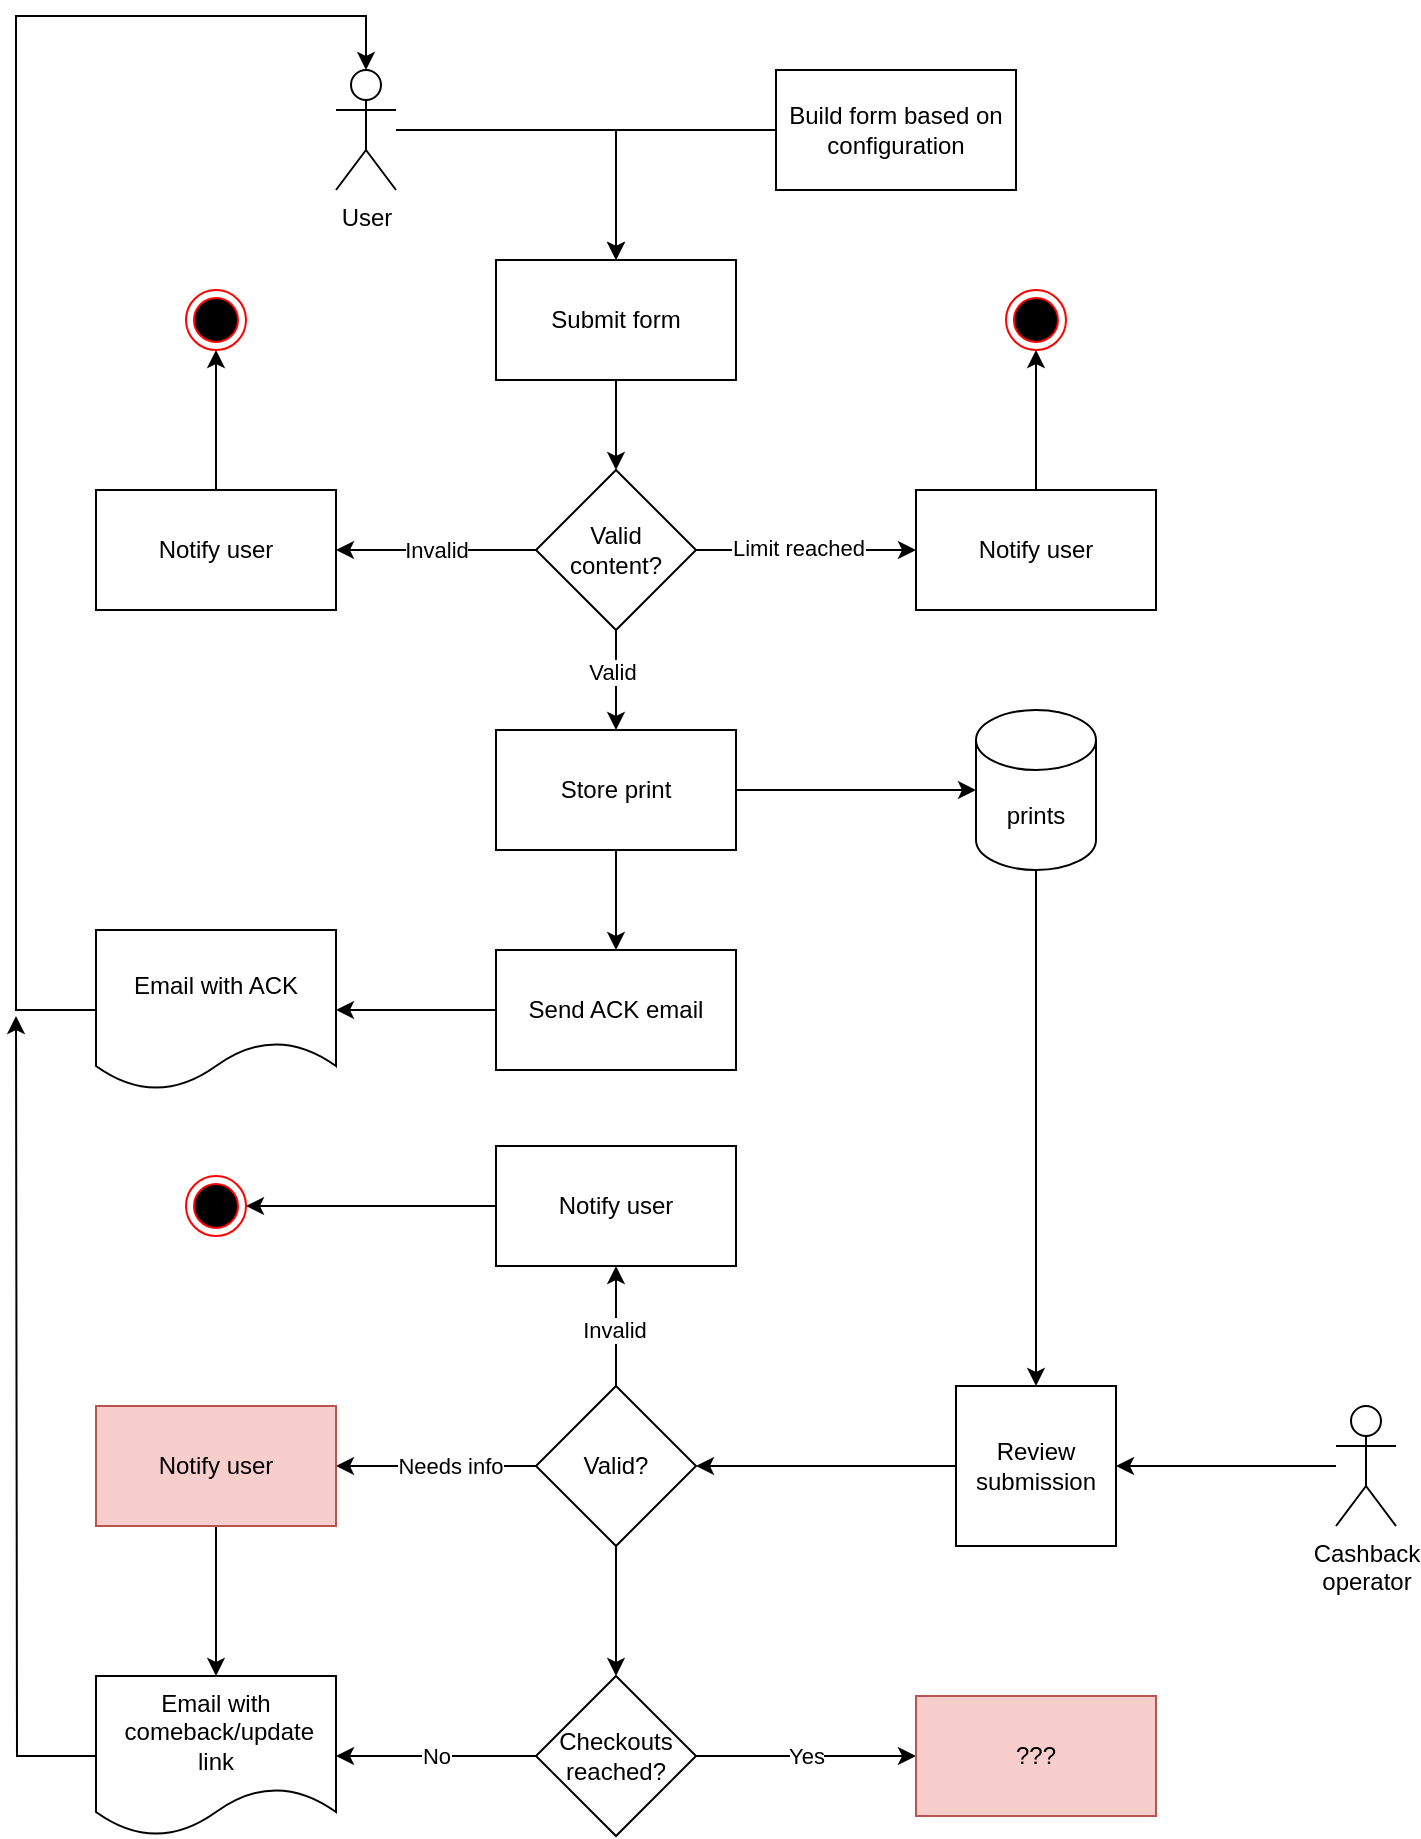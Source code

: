 <mxfile version="20.3.0" type="github" pages="5">
  <diagram id="WDtbSaIOtYO46Cujb4ph" name="User flow">
    <mxGraphModel dx="1179" dy="1129" grid="1" gridSize="10" guides="1" tooltips="1" connect="1" arrows="1" fold="1" page="1" pageScale="1" pageWidth="827" pageHeight="1169" math="0" shadow="0">
      <root>
        <mxCell id="0" />
        <mxCell id="1" parent="0" />
        <mxCell id="wNC7VcY_pXNUr3YiCl-7-4" style="edgeStyle=orthogonalEdgeStyle;rounded=0;orthogonalLoop=1;jettySize=auto;html=1;entryX=0.5;entryY=0;entryDx=0;entryDy=0;" parent="1" source="wNC7VcY_pXNUr3YiCl-7-1" target="wNC7VcY_pXNUr3YiCl-7-3" edge="1">
          <mxGeometry relative="1" as="geometry" />
        </mxCell>
        <mxCell id="wNC7VcY_pXNUr3YiCl-7-1" value="Submit form" style="rounded=0;whiteSpace=wrap;html=1;" parent="1" vertex="1">
          <mxGeometry x="300" y="142" width="120" height="60" as="geometry" />
        </mxCell>
        <mxCell id="wNC7VcY_pXNUr3YiCl-7-6" style="edgeStyle=orthogonalEdgeStyle;rounded=0;orthogonalLoop=1;jettySize=auto;html=1;exitX=0;exitY=0.5;exitDx=0;exitDy=0;entryX=1;entryY=0.5;entryDx=0;entryDy=0;" parent="1" source="wNC7VcY_pXNUr3YiCl-7-3" target="wNC7VcY_pXNUr3YiCl-7-8" edge="1">
          <mxGeometry relative="1" as="geometry">
            <mxPoint x="220" y="287" as="targetPoint" />
          </mxGeometry>
        </mxCell>
        <mxCell id="wNC7VcY_pXNUr3YiCl-7-7" value="Invalid" style="edgeLabel;html=1;align=center;verticalAlign=middle;resizable=0;points=[];" parent="wNC7VcY_pXNUr3YiCl-7-6" vertex="1" connectable="0">
          <mxGeometry y="2" relative="1" as="geometry">
            <mxPoint y="-2" as="offset" />
          </mxGeometry>
        </mxCell>
        <mxCell id="wNC7VcY_pXNUr3YiCl-7-15" style="edgeStyle=orthogonalEdgeStyle;rounded=0;orthogonalLoop=1;jettySize=auto;html=1;entryX=0;entryY=0.5;entryDx=0;entryDy=0;" parent="1" source="wNC7VcY_pXNUr3YiCl-7-3" target="wNC7VcY_pXNUr3YiCl-7-14" edge="1">
          <mxGeometry relative="1" as="geometry" />
        </mxCell>
        <mxCell id="wNC7VcY_pXNUr3YiCl-7-16" value="Limit reached" style="edgeLabel;html=1;align=center;verticalAlign=middle;resizable=0;points=[];" parent="wNC7VcY_pXNUr3YiCl-7-15" vertex="1" connectable="0">
          <mxGeometry x="-0.073" y="1" relative="1" as="geometry">
            <mxPoint as="offset" />
          </mxGeometry>
        </mxCell>
        <mxCell id="wNC7VcY_pXNUr3YiCl-7-20" style="edgeStyle=orthogonalEdgeStyle;rounded=0;orthogonalLoop=1;jettySize=auto;html=1;entryX=0.5;entryY=0;entryDx=0;entryDy=0;" parent="1" source="wNC7VcY_pXNUr3YiCl-7-3" target="wNC7VcY_pXNUr3YiCl-7-19" edge="1">
          <mxGeometry relative="1" as="geometry" />
        </mxCell>
        <mxCell id="wNC7VcY_pXNUr3YiCl-7-21" value="Valid" style="edgeLabel;html=1;align=center;verticalAlign=middle;resizable=0;points=[];" parent="wNC7VcY_pXNUr3YiCl-7-20" vertex="1" connectable="0">
          <mxGeometry x="-0.167" y="-2" relative="1" as="geometry">
            <mxPoint as="offset" />
          </mxGeometry>
        </mxCell>
        <mxCell id="wNC7VcY_pXNUr3YiCl-7-3" value="Valid&lt;br&gt;content?" style="rhombus;whiteSpace=wrap;html=1;" parent="1" vertex="1">
          <mxGeometry x="320" y="247" width="80" height="80" as="geometry" />
        </mxCell>
        <mxCell id="wNC7VcY_pXNUr3YiCl-7-30" value="" style="edgeStyle=orthogonalEdgeStyle;rounded=0;orthogonalLoop=1;jettySize=auto;html=1;" parent="1" source="wNC7VcY_pXNUr3YiCl-7-8" target="wNC7VcY_pXNUr3YiCl-7-10" edge="1">
          <mxGeometry relative="1" as="geometry" />
        </mxCell>
        <mxCell id="wNC7VcY_pXNUr3YiCl-7-8" value="Notify user" style="rounded=0;whiteSpace=wrap;html=1;" parent="1" vertex="1">
          <mxGeometry x="100" y="257" width="120" height="60" as="geometry" />
        </mxCell>
        <mxCell id="wNC7VcY_pXNUr3YiCl-7-10" value="" style="ellipse;html=1;shape=endState;fillColor=#000000;strokeColor=#ff0000;" parent="1" vertex="1">
          <mxGeometry x="145" y="157" width="30" height="30" as="geometry" />
        </mxCell>
        <mxCell id="wNC7VcY_pXNUr3YiCl-7-18" style="edgeStyle=orthogonalEdgeStyle;rounded=0;orthogonalLoop=1;jettySize=auto;html=1;entryX=0.5;entryY=1;entryDx=0;entryDy=0;" parent="1" source="wNC7VcY_pXNUr3YiCl-7-14" target="wNC7VcY_pXNUr3YiCl-7-17" edge="1">
          <mxGeometry relative="1" as="geometry" />
        </mxCell>
        <mxCell id="wNC7VcY_pXNUr3YiCl-7-14" value="Notify user" style="rounded=0;whiteSpace=wrap;html=1;" parent="1" vertex="1">
          <mxGeometry x="510" y="257" width="120" height="60" as="geometry" />
        </mxCell>
        <mxCell id="wNC7VcY_pXNUr3YiCl-7-17" value="" style="ellipse;html=1;shape=endState;fillColor=#000000;strokeColor=#ff0000;" parent="1" vertex="1">
          <mxGeometry x="555" y="157" width="30" height="30" as="geometry" />
        </mxCell>
        <mxCell id="wNC7VcY_pXNUr3YiCl-7-23" style="edgeStyle=orthogonalEdgeStyle;rounded=0;orthogonalLoop=1;jettySize=auto;html=1;exitX=1;exitY=0.5;exitDx=0;exitDy=0;entryX=0;entryY=0.5;entryDx=0;entryDy=0;entryPerimeter=0;" parent="1" source="wNC7VcY_pXNUr3YiCl-7-19" target="wNC7VcY_pXNUr3YiCl-7-22" edge="1">
          <mxGeometry relative="1" as="geometry" />
        </mxCell>
        <mxCell id="wNC7VcY_pXNUr3YiCl-7-32" style="edgeStyle=orthogonalEdgeStyle;rounded=0;orthogonalLoop=1;jettySize=auto;html=1;exitX=0.5;exitY=1;exitDx=0;exitDy=0;entryX=0.5;entryY=0;entryDx=0;entryDy=0;" parent="1" source="wNC7VcY_pXNUr3YiCl-7-19" target="wNC7VcY_pXNUr3YiCl-7-31" edge="1">
          <mxGeometry relative="1" as="geometry" />
        </mxCell>
        <mxCell id="wNC7VcY_pXNUr3YiCl-7-19" value="Store print" style="rounded=0;whiteSpace=wrap;html=1;" parent="1" vertex="1">
          <mxGeometry x="300" y="377" width="120" height="60" as="geometry" />
        </mxCell>
        <mxCell id="8PWlN0h1wm2l-ciwrIyN-3" style="edgeStyle=orthogonalEdgeStyle;rounded=0;orthogonalLoop=1;jettySize=auto;html=1;entryX=0.5;entryY=0;entryDx=0;entryDy=0;" parent="1" source="wNC7VcY_pXNUr3YiCl-7-22" target="8PWlN0h1wm2l-ciwrIyN-2" edge="1">
          <mxGeometry relative="1" as="geometry" />
        </mxCell>
        <mxCell id="wNC7VcY_pXNUr3YiCl-7-22" value="prints" style="shape=cylinder3;whiteSpace=wrap;html=1;boundedLbl=1;backgroundOutline=1;size=15;" parent="1" vertex="1">
          <mxGeometry x="540" y="367" width="60" height="80" as="geometry" />
        </mxCell>
        <mxCell id="wNC7VcY_pXNUr3YiCl-7-29" style="edgeStyle=orthogonalEdgeStyle;rounded=0;orthogonalLoop=1;jettySize=auto;html=1;" parent="1" source="wNC7VcY_pXNUr3YiCl-7-24" target="wNC7VcY_pXNUr3YiCl-7-1" edge="1">
          <mxGeometry relative="1" as="geometry" />
        </mxCell>
        <mxCell id="wNC7VcY_pXNUr3YiCl-7-24" value="User" style="shape=umlActor;verticalLabelPosition=bottom;verticalAlign=top;html=1;outlineConnect=0;" parent="1" vertex="1">
          <mxGeometry x="220" y="47" width="30" height="60" as="geometry" />
        </mxCell>
        <mxCell id="wNC7VcY_pXNUr3YiCl-7-34" style="edgeStyle=orthogonalEdgeStyle;rounded=0;orthogonalLoop=1;jettySize=auto;html=1;" parent="1" source="wNC7VcY_pXNUr3YiCl-7-31" target="wNC7VcY_pXNUr3YiCl-7-33" edge="1">
          <mxGeometry relative="1" as="geometry" />
        </mxCell>
        <mxCell id="wNC7VcY_pXNUr3YiCl-7-31" value="Send ACK email" style="rounded=0;whiteSpace=wrap;html=1;" parent="1" vertex="1">
          <mxGeometry x="300" y="487" width="120" height="60" as="geometry" />
        </mxCell>
        <mxCell id="wNC7VcY_pXNUr3YiCl-7-35" style="edgeStyle=orthogonalEdgeStyle;rounded=0;orthogonalLoop=1;jettySize=auto;html=1;entryX=0.5;entryY=0;entryDx=0;entryDy=0;entryPerimeter=0;" parent="1" source="wNC7VcY_pXNUr3YiCl-7-33" target="wNC7VcY_pXNUr3YiCl-7-24" edge="1">
          <mxGeometry relative="1" as="geometry">
            <mxPoint x="170" y="107" as="targetPoint" />
            <Array as="points">
              <mxPoint x="60" y="517" />
              <mxPoint x="60" y="20" />
              <mxPoint x="235" y="20" />
            </Array>
          </mxGeometry>
        </mxCell>
        <mxCell id="wNC7VcY_pXNUr3YiCl-7-33" value="Email with ACK" style="shape=document;whiteSpace=wrap;html=1;boundedLbl=1;" parent="1" vertex="1">
          <mxGeometry x="100" y="477" width="120" height="80" as="geometry" />
        </mxCell>
        <mxCell id="8PWlN0h1wm2l-ciwrIyN-7" style="edgeStyle=orthogonalEdgeStyle;rounded=0;orthogonalLoop=1;jettySize=auto;html=1;entryX=1;entryY=0.5;entryDx=0;entryDy=0;" parent="1" source="8PWlN0h1wm2l-ciwrIyN-1" target="8PWlN0h1wm2l-ciwrIyN-2" edge="1">
          <mxGeometry relative="1" as="geometry" />
        </mxCell>
        <mxCell id="8PWlN0h1wm2l-ciwrIyN-1" value="Cashback&lt;br&gt;operator" style="shape=umlActor;verticalLabelPosition=bottom;verticalAlign=top;html=1;outlineConnect=0;" parent="1" vertex="1">
          <mxGeometry x="720" y="715" width="30" height="60" as="geometry" />
        </mxCell>
        <mxCell id="8PWlN0h1wm2l-ciwrIyN-9" value="" style="edgeStyle=orthogonalEdgeStyle;rounded=0;orthogonalLoop=1;jettySize=auto;html=1;" parent="1" source="8PWlN0h1wm2l-ciwrIyN-2" target="8PWlN0h1wm2l-ciwrIyN-8" edge="1">
          <mxGeometry relative="1" as="geometry" />
        </mxCell>
        <mxCell id="8PWlN0h1wm2l-ciwrIyN-2" value="Review submission" style="whiteSpace=wrap;html=1;aspect=fixed;" parent="1" vertex="1">
          <mxGeometry x="530" y="705" width="80" height="80" as="geometry" />
        </mxCell>
        <mxCell id="8PWlN0h1wm2l-ciwrIyN-17" style="edgeStyle=orthogonalEdgeStyle;rounded=0;orthogonalLoop=1;jettySize=auto;html=1;entryX=0.5;entryY=1;entryDx=0;entryDy=0;" parent="1" source="8PWlN0h1wm2l-ciwrIyN-8" target="8PWlN0h1wm2l-ciwrIyN-11" edge="1">
          <mxGeometry relative="1" as="geometry" />
        </mxCell>
        <mxCell id="8PWlN0h1wm2l-ciwrIyN-20" value="Invalid" style="edgeLabel;html=1;align=center;verticalAlign=middle;resizable=0;points=[];" parent="8PWlN0h1wm2l-ciwrIyN-17" vertex="1" connectable="0">
          <mxGeometry x="-0.067" y="1" relative="1" as="geometry">
            <mxPoint as="offset" />
          </mxGeometry>
        </mxCell>
        <mxCell id="8PWlN0h1wm2l-ciwrIyN-22" style="edgeStyle=orthogonalEdgeStyle;rounded=0;orthogonalLoop=1;jettySize=auto;html=1;entryX=1;entryY=0.5;entryDx=0;entryDy=0;" parent="1" source="8PWlN0h1wm2l-ciwrIyN-8" target="8PWlN0h1wm2l-ciwrIyN-21" edge="1">
          <mxGeometry relative="1" as="geometry" />
        </mxCell>
        <mxCell id="8PWlN0h1wm2l-ciwrIyN-25" value="Needs info" style="edgeLabel;html=1;align=center;verticalAlign=middle;resizable=0;points=[];" parent="8PWlN0h1wm2l-ciwrIyN-22" vertex="1" connectable="0">
          <mxGeometry x="0.12" relative="1" as="geometry">
            <mxPoint x="13" as="offset" />
          </mxGeometry>
        </mxCell>
        <mxCell id="8PWlN0h1wm2l-ciwrIyN-30" style="edgeStyle=orthogonalEdgeStyle;rounded=0;orthogonalLoop=1;jettySize=auto;html=1;entryX=0.5;entryY=0;entryDx=0;entryDy=0;" parent="1" source="8PWlN0h1wm2l-ciwrIyN-8" target="8PWlN0h1wm2l-ciwrIyN-27" edge="1">
          <mxGeometry relative="1" as="geometry" />
        </mxCell>
        <mxCell id="8PWlN0h1wm2l-ciwrIyN-8" value="Valid?" style="rhombus;whiteSpace=wrap;html=1;" parent="1" vertex="1">
          <mxGeometry x="320" y="705" width="80" height="80" as="geometry" />
        </mxCell>
        <mxCell id="8PWlN0h1wm2l-ciwrIyN-19" style="edgeStyle=orthogonalEdgeStyle;rounded=0;orthogonalLoop=1;jettySize=auto;html=1;entryX=1;entryY=0.5;entryDx=0;entryDy=0;" parent="1" source="8PWlN0h1wm2l-ciwrIyN-11" target="8PWlN0h1wm2l-ciwrIyN-18" edge="1">
          <mxGeometry relative="1" as="geometry" />
        </mxCell>
        <mxCell id="8PWlN0h1wm2l-ciwrIyN-11" value="Notify user" style="whiteSpace=wrap;html=1;" parent="1" vertex="1">
          <mxGeometry x="300" y="585" width="120" height="60" as="geometry" />
        </mxCell>
        <mxCell id="8PWlN0h1wm2l-ciwrIyN-18" value="" style="ellipse;html=1;shape=endState;fillColor=#000000;strokeColor=#ff0000;" parent="1" vertex="1">
          <mxGeometry x="145" y="600" width="30" height="30" as="geometry" />
        </mxCell>
        <mxCell id="8NjPHoDq3jVp07QAdXOO-4" style="edgeStyle=orthogonalEdgeStyle;rounded=0;orthogonalLoop=1;jettySize=auto;html=1;entryX=0.5;entryY=0;entryDx=0;entryDy=0;" parent="1" source="8PWlN0h1wm2l-ciwrIyN-21" target="8PWlN0h1wm2l-ciwrIyN-23" edge="1">
          <mxGeometry relative="1" as="geometry" />
        </mxCell>
        <mxCell id="8PWlN0h1wm2l-ciwrIyN-21" value="Notify user" style="rounded=0;whiteSpace=wrap;html=1;fillColor=#f8cecc;strokeColor=#b85450;" parent="1" vertex="1">
          <mxGeometry x="100" y="715" width="120" height="60" as="geometry" />
        </mxCell>
        <mxCell id="8PWlN0h1wm2l-ciwrIyN-26" style="edgeStyle=orthogonalEdgeStyle;rounded=0;orthogonalLoop=1;jettySize=auto;html=1;" parent="1" source="8PWlN0h1wm2l-ciwrIyN-23" edge="1">
          <mxGeometry relative="1" as="geometry">
            <mxPoint x="60" y="520" as="targetPoint" />
          </mxGeometry>
        </mxCell>
        <mxCell id="8PWlN0h1wm2l-ciwrIyN-23" value="Email with&lt;br&gt;&amp;nbsp;comeback/update&lt;br&gt;link" style="shape=document;whiteSpace=wrap;html=1;boundedLbl=1;" parent="1" vertex="1">
          <mxGeometry x="100" y="850" width="120" height="80" as="geometry" />
        </mxCell>
        <mxCell id="8PWlN0h1wm2l-ciwrIyN-28" style="edgeStyle=orthogonalEdgeStyle;rounded=0;orthogonalLoop=1;jettySize=auto;html=1;" parent="1" source="8PWlN0h1wm2l-ciwrIyN-27" target="8PWlN0h1wm2l-ciwrIyN-23" edge="1">
          <mxGeometry relative="1" as="geometry" />
        </mxCell>
        <mxCell id="8PWlN0h1wm2l-ciwrIyN-33" value="No" style="edgeLabel;html=1;align=center;verticalAlign=middle;resizable=0;points=[];" parent="8PWlN0h1wm2l-ciwrIyN-28" vertex="1" connectable="0">
          <mxGeometry x="0.003" y="2" relative="1" as="geometry">
            <mxPoint y="-2" as="offset" />
          </mxGeometry>
        </mxCell>
        <mxCell id="8PWlN0h1wm2l-ciwrIyN-32" value="Yes&lt;br&gt;" style="edgeStyle=orthogonalEdgeStyle;rounded=0;orthogonalLoop=1;jettySize=auto;html=1;entryX=0;entryY=0.5;entryDx=0;entryDy=0;" parent="1" source="8PWlN0h1wm2l-ciwrIyN-27" target="8PWlN0h1wm2l-ciwrIyN-31" edge="1">
          <mxGeometry relative="1" as="geometry" />
        </mxCell>
        <mxCell id="8PWlN0h1wm2l-ciwrIyN-27" value="Checkouts&lt;br&gt;reached?" style="rhombus;whiteSpace=wrap;html=1;" parent="1" vertex="1">
          <mxGeometry x="320" y="850" width="80" height="80" as="geometry" />
        </mxCell>
        <mxCell id="8PWlN0h1wm2l-ciwrIyN-31" value="???" style="rounded=0;whiteSpace=wrap;html=1;fillColor=#f8cecc;strokeColor=#b85450;" parent="1" vertex="1">
          <mxGeometry x="510" y="860" width="120" height="60" as="geometry" />
        </mxCell>
        <mxCell id="8PWlN0h1wm2l-ciwrIyN-35" style="edgeStyle=orthogonalEdgeStyle;rounded=0;orthogonalLoop=1;jettySize=auto;html=1;entryX=0.5;entryY=0;entryDx=0;entryDy=0;" parent="1" source="8PWlN0h1wm2l-ciwrIyN-34" target="wNC7VcY_pXNUr3YiCl-7-1" edge="1">
          <mxGeometry relative="1" as="geometry" />
        </mxCell>
        <mxCell id="8PWlN0h1wm2l-ciwrIyN-34" value="Build form based on configuration" style="rounded=0;whiteSpace=wrap;html=1;" parent="1" vertex="1">
          <mxGeometry x="440" y="47" width="120" height="60" as="geometry" />
        </mxCell>
      </root>
    </mxGraphModel>
  </diagram>
  <diagram id="gj7A73VOuZK3j2tRHopN" name="Form generation">
    <mxGraphModel dx="1179" dy="1129" grid="1" gridSize="10" guides="1" tooltips="1" connect="1" arrows="1" fold="1" page="1" pageScale="1" pageWidth="827" pageHeight="1169" math="0" shadow="0">
      <root>
        <mxCell id="0" />
        <mxCell id="1" parent="0" />
        <mxCell id="qiEQvnBYQKZ-9OBX5drU-14" style="edgeStyle=orthogonalEdgeStyle;rounded=0;orthogonalLoop=1;jettySize=auto;html=1;entryX=0;entryY=0.5;entryDx=0;entryDy=0;" edge="1" parent="1" source="qiEQvnBYQKZ-9OBX5drU-2" target="qiEQvnBYQKZ-9OBX5drU-3">
          <mxGeometry relative="1" as="geometry" />
        </mxCell>
        <mxCell id="qiEQvnBYQKZ-9OBX5drU-2" value="&lt;br&gt;offers" style="strokeWidth=2;html=1;shape=mxgraph.flowchart.database;whiteSpace=wrap;" vertex="1" parent="1">
          <mxGeometry x="20" y="190" width="60" height="60" as="geometry" />
        </mxCell>
        <mxCell id="qiEQvnBYQKZ-9OBX5drU-15" style="edgeStyle=orthogonalEdgeStyle;rounded=0;orthogonalLoop=1;jettySize=auto;html=1;entryX=-0.006;entryY=0.333;entryDx=0;entryDy=0;entryPerimeter=0;" edge="1" parent="1" source="qiEQvnBYQKZ-9OBX5drU-3" target="qiEQvnBYQKZ-9OBX5drU-9">
          <mxGeometry relative="1" as="geometry" />
        </mxCell>
        <mxCell id="qiEQvnBYQKZ-9OBX5drU-3" value="Read offer configuration" style="rounded=1;whiteSpace=wrap;html=1;absoluteArcSize=1;arcSize=14;strokeWidth=2;" vertex="1" parent="1">
          <mxGeometry x="125" y="170" width="100" height="100" as="geometry" />
        </mxCell>
        <mxCell id="qiEQvnBYQKZ-9OBX5drU-12" style="edgeStyle=orthogonalEdgeStyle;rounded=0;orthogonalLoop=1;jettySize=auto;html=1;entryX=0.494;entryY=-0.006;entryDx=0;entryDy=0;entryPerimeter=0;" edge="1" parent="1" source="qiEQvnBYQKZ-9OBX5drU-4" target="qiEQvnBYQKZ-9OBX5drU-9">
          <mxGeometry relative="1" as="geometry" />
        </mxCell>
        <mxCell id="qiEQvnBYQKZ-9OBX5drU-4" value="User" style="shape=umlActor;verticalLabelPosition=bottom;verticalAlign=top;html=1;outlineConnect=0;" vertex="1" parent="1">
          <mxGeometry x="50" y="20" width="30" height="60" as="geometry" />
        </mxCell>
        <mxCell id="qiEQvnBYQKZ-9OBX5drU-9" value="" style="strokeWidth=1;shadow=0;dashed=0;align=center;html=1;shape=mxgraph.mockup.containers.browserWindow;rSize=0;strokeColor=#666666;strokeColor2=#008cff;strokeColor3=#c4c4c4;mainText=,;recursiveResize=0;" vertex="1" parent="1">
          <mxGeometry x="290" y="100" width="500" height="360" as="geometry" />
        </mxCell>
        <mxCell id="qiEQvnBYQKZ-9OBX5drU-10" value="BLP" style="strokeWidth=1;shadow=0;dashed=0;align=center;html=1;shape=mxgraph.mockup.containers.anchor;fontSize=17;fontColor=#666666;align=left;" vertex="1" parent="qiEQvnBYQKZ-9OBX5drU-9">
          <mxGeometry x="60" y="12" width="110" height="26" as="geometry" />
        </mxCell>
        <mxCell id="qiEQvnBYQKZ-9OBX5drU-11" value="https://coupons.valassis.eu" style="strokeWidth=1;shadow=0;dashed=0;align=center;html=1;shape=mxgraph.mockup.containers.anchor;rSize=0;fontSize=17;fontColor=#666666;align=left;" vertex="1" parent="qiEQvnBYQKZ-9OBX5drU-9">
          <mxGeometry x="130" y="60" width="250" height="26" as="geometry" />
        </mxCell>
        <mxCell id="qiEQvnBYQKZ-9OBX5drU-17" value="name@example.com" style="html=1;shadow=0;dashed=0;shape=mxgraph.bootstrap.rrect;rSize=5;fillColor=none;strokeColor=#999999;align=left;spacing=15;fontSize=14;fontColor=#6C767D;" vertex="1" parent="qiEQvnBYQKZ-9OBX5drU-9">
          <mxGeometry width="320" height="30" relative="1" as="geometry">
            <mxPoint x="10" y="140" as="offset" />
          </mxGeometry>
        </mxCell>
        <mxCell id="qiEQvnBYQKZ-9OBX5drU-16" value="Email address" style="fillColor=none;strokeColor=none;align=left;fontSize=14;" vertex="1" parent="qiEQvnBYQKZ-9OBX5drU-9">
          <mxGeometry x="10" y="110" width="260" height="40" as="geometry" />
        </mxCell>
        <mxCell id="qiEQvnBYQKZ-9OBX5drU-32" value="PoP(s)" style="fillColor=none;strokeColor=none;align=left;fontSize=14;" vertex="1" parent="qiEQvnBYQKZ-9OBX5drU-9">
          <mxGeometry x="10" y="170" width="150" height="40" as="geometry" />
        </mxCell>
        <mxCell id="qiEQvnBYQKZ-9OBX5drU-33" value="Choose File" style="fillColor=#FEFEFE;strokeColor=#AAAAAA;fontSize=14;gradientColor=#F0F0F0;" vertex="1" parent="qiEQvnBYQKZ-9OBX5drU-9">
          <mxGeometry x="10" y="210" width="90" height="30" as="geometry" />
        </mxCell>
        <mxCell id="qiEQvnBYQKZ-9OBX5drU-34" value="No file chosen" style="fillColor=none;strokeColor=none;align=left;fontSize=14;spacing=5;" vertex="1" parent="qiEQvnBYQKZ-9OBX5drU-9">
          <mxGeometry x="100" y="210" width="230" height="30" as="geometry" />
        </mxCell>
        <mxCell id="qiEQvnBYQKZ-9OBX5drU-35" value="Option 1" style="strokeWidth=1;shadow=0;dashed=0;align=center;html=1;shape=mxgraph.mockup.forms.rrect;rSize=0;fillColor=#eeeeee;strokeColor=#999999;gradientColor=#cccccc;align=left;spacingLeft=4;fontSize=17;fontColor=#666666;labelPosition=right;" vertex="1" parent="qiEQvnBYQKZ-9OBX5drU-9">
          <mxGeometry x="10" y="300" width="15" height="15" as="geometry" />
        </mxCell>
        <mxCell id="qiEQvnBYQKZ-9OBX5drU-37" value="Option 1" style="strokeWidth=1;shadow=0;dashed=0;align=center;html=1;shape=mxgraph.mockup.forms.rrect;rSize=0;fillColor=#eeeeee;strokeColor=#999999;gradientColor=#cccccc;align=left;spacingLeft=4;fontSize=17;fontColor=#666666;labelPosition=right;" vertex="1" parent="qiEQvnBYQKZ-9OBX5drU-9">
          <mxGeometry x="10" y="330" width="15" height="15" as="geometry" />
        </mxCell>
        <mxCell id="qiEQvnBYQKZ-9OBX5drU-39" value="Primary" style="rounded=1;fillColor=#0057D8;strokeColor=none;html=1;fontColor=#ffffff;align=center;verticalAlign=middle;fontStyle=0;fontSize=12;sketch=0;" vertex="1" parent="qiEQvnBYQKZ-9OBX5drU-9">
          <mxGeometry x="390" y="310" width="86" height="33" as="geometry" />
        </mxCell>
        <mxCell id="qiEQvnBYQKZ-9OBX5drU-41" value="Choose File" style="fillColor=#FEFEFE;strokeColor=#AAAAAA;fontSize=14;gradientColor=#F0F0F0;" vertex="1" parent="qiEQvnBYQKZ-9OBX5drU-9">
          <mxGeometry x="10" y="250" width="90" height="30" as="geometry" />
        </mxCell>
        <mxCell id="qiEQvnBYQKZ-9OBX5drU-42" value="No file chosen" style="fillColor=none;strokeColor=none;align=left;fontSize=14;spacing=5;" vertex="1" parent="qiEQvnBYQKZ-9OBX5drU-9">
          <mxGeometry x="100" y="250" width="230" height="30" as="geometry" />
        </mxCell>
        <mxCell id="qiEQvnBYQKZ-9OBX5drU-43" value="" style="rounded=0;whiteSpace=wrap;html=1;fillColor=#008a00;fontColor=#FFFFFF;strokeColor=#005700;" vertex="1" parent="1">
          <mxGeometry x="20" y="300" width="250" height="160" as="geometry" />
        </mxCell>
        <mxCell id="qiEQvnBYQKZ-9OBX5drU-44" value="Scenario" style="text;html=1;strokeColor=none;fillColor=none;align=center;verticalAlign=middle;whiteSpace=wrap;rounded=0;fontStyle=1;fontSize=22;fontColor=#FFFFFF;" vertex="1" parent="1">
          <mxGeometry x="20" y="306" width="110" height="30" as="geometry" />
        </mxCell>
        <mxCell id="qiEQvnBYQKZ-9OBX5drU-45" value="Offer configured to be a loyalty campaign with, at least, two checkouts and a minimum of 4 items" style="text;html=1;strokeColor=#d6b656;fillColor=#fff2cc;align=center;verticalAlign=middle;whiteSpace=wrap;rounded=0;fontSize=16;" vertex="1" parent="1">
          <mxGeometry x="20" y="340" width="250" height="120" as="geometry" />
        </mxCell>
        <mxCell id="qiEQvnBYQKZ-9OBX5drU-49" style="edgeStyle=orthogonalEdgeStyle;rounded=0;orthogonalLoop=1;jettySize=auto;html=1;fontSize=16;fontColor=#FFFFFF;" edge="1" parent="1" source="qiEQvnBYQKZ-9OBX5drU-46" target="qiEQvnBYQKZ-9OBX5drU-48">
          <mxGeometry relative="1" as="geometry" />
        </mxCell>
        <mxCell id="qiEQvnBYQKZ-9OBX5drU-51" style="edgeStyle=orthogonalEdgeStyle;rounded=0;orthogonalLoop=1;jettySize=auto;html=1;entryX=0.5;entryY=0;entryDx=0;entryDy=0;fontSize=16;fontColor=#FFFFFF;" edge="1" parent="1" source="qiEQvnBYQKZ-9OBX5drU-46" target="qiEQvnBYQKZ-9OBX5drU-50">
          <mxGeometry relative="1" as="geometry" />
        </mxCell>
        <mxCell id="qiEQvnBYQKZ-9OBX5drU-46" value="Store print" style="rounded=1;whiteSpace=wrap;html=1;absoluteArcSize=1;arcSize=14;strokeWidth=2;" vertex="1" parent="1">
          <mxGeometry x="673" y="550" width="100" height="100" as="geometry" />
        </mxCell>
        <mxCell id="qiEQvnBYQKZ-9OBX5drU-47" style="edgeStyle=orthogonalEdgeStyle;rounded=0;orthogonalLoop=1;jettySize=auto;html=1;fontSize=16;fontColor=#FFFFFF;" edge="1" parent="1" source="qiEQvnBYQKZ-9OBX5drU-39" target="qiEQvnBYQKZ-9OBX5drU-46">
          <mxGeometry relative="1" as="geometry" />
        </mxCell>
        <mxCell id="qiEQvnBYQKZ-9OBX5drU-48" value="&lt;br&gt;prints" style="strokeWidth=2;html=1;shape=mxgraph.flowchart.database;whiteSpace=wrap;" vertex="1" parent="1">
          <mxGeometry x="530" y="570" width="60" height="60" as="geometry" />
        </mxCell>
        <mxCell id="05fTXrsO_kq8lveAhWLQ-5" style="edgeStyle=orthogonalEdgeStyle;rounded=0;orthogonalLoop=1;jettySize=auto;html=1;entryX=1;entryY=0.5;entryDx=0;entryDy=0;entryPerimeter=0;fontSize=16;fontColor=#FFFFFF;" edge="1" parent="1" source="qiEQvnBYQKZ-9OBX5drU-50" target="05fTXrsO_kq8lveAhWLQ-4">
          <mxGeometry relative="1" as="geometry" />
        </mxCell>
        <mxCell id="qiEQvnBYQKZ-9OBX5drU-50" value="Send ACK email" style="rounded=1;whiteSpace=wrap;html=1;absoluteArcSize=1;arcSize=14;strokeWidth=2;" vertex="1" parent="1">
          <mxGeometry x="673" y="720" width="100" height="100" as="geometry" />
        </mxCell>
        <mxCell id="05fTXrsO_kq8lveAhWLQ-8" style="edgeStyle=orthogonalEdgeStyle;rounded=0;orthogonalLoop=1;jettySize=auto;html=1;entryX=1;entryY=0.5;entryDx=0;entryDy=0;fontSize=16;fontColor=#FFFFFF;" edge="1" parent="1" source="05fTXrsO_kq8lveAhWLQ-4" target="05fTXrsO_kq8lveAhWLQ-7">
          <mxGeometry relative="1" as="geometry" />
        </mxCell>
        <mxCell id="05fTXrsO_kq8lveAhWLQ-4" value="" style="verticalLabelPosition=bottom;html=1;verticalAlign=top;align=center;strokeColor=none;fillColor=#00BEF2;shape=mxgraph.azure.message;pointerEvents=1;fontSize=16;fontColor=#FFFFFF;" vertex="1" parent="1">
          <mxGeometry x="535" y="751.25" width="50" height="37.5" as="geometry" />
        </mxCell>
        <mxCell id="05fTXrsO_kq8lveAhWLQ-7" value="" style="ellipse;html=1;shape=endState;fillColor=#000000;strokeColor=#ff0000;" vertex="1" parent="1">
          <mxGeometry x="420" y="755" width="30" height="30" as="geometry" />
        </mxCell>
      </root>
    </mxGraphModel>
  </diagram>
  <diagram id="9DZ3P3tYxxHFGBa7_igp" name="Cashback operator">
    <mxGraphModel dx="1179" dy="1129" grid="1" gridSize="10" guides="1" tooltips="1" connect="1" arrows="1" fold="1" page="1" pageScale="1" pageWidth="827" pageHeight="1169" math="0" shadow="0">
      <root>
        <mxCell id="0" />
        <mxCell id="1" parent="0" />
        <mxCell id="CLuVDv82r73VR4d-iUnz-1" style="edgeStyle=orthogonalEdgeStyle;rounded=0;orthogonalLoop=1;jettySize=auto;html=1;entryX=0.478;entryY=-0.011;entryDx=0;entryDy=0;entryPerimeter=0;fontSize=14;fontColor=#000000;" edge="1" parent="1" source="reQbDjrufjFx5R-mT3mR-1" target="vG5jgFH3n2m9fkcnbtLd-1">
          <mxGeometry relative="1" as="geometry" />
        </mxCell>
        <mxCell id="reQbDjrufjFx5R-mT3mR-1" value="&lt;font color=&quot;#000000&quot; style=&quot;font-size: 12px;&quot;&gt;Cashback&lt;br style=&quot;font-size: 12px;&quot;&gt;operator&lt;br style=&quot;font-size: 12px;&quot;&gt;&lt;/font&gt;" style="shape=umlActor;verticalLabelPosition=bottom;verticalAlign=top;html=1;outlineConnect=0;fontSize=12;fontColor=#FFFFFF;" vertex="1" parent="1">
          <mxGeometry x="30" y="20" width="30" height="60" as="geometry" />
        </mxCell>
        <mxCell id="vG5jgFH3n2m9fkcnbtLd-1" value="" style="strokeWidth=1;shadow=0;dashed=0;align=center;html=1;shape=mxgraph.mockup.containers.browserWindow;rSize=0;strokeColor=#666666;strokeColor2=#008cff;strokeColor3=#c4c4c4;mainText=,;recursiveResize=0;" vertex="1" parent="1">
          <mxGeometry x="164" y="100" width="500" height="360" as="geometry" />
        </mxCell>
        <mxCell id="vG5jgFH3n2m9fkcnbtLd-2" value="BLP" style="strokeWidth=1;shadow=0;dashed=0;align=center;html=1;shape=mxgraph.mockup.containers.anchor;fontSize=17;fontColor=#666666;align=left;" vertex="1" parent="vG5jgFH3n2m9fkcnbtLd-1">
          <mxGeometry x="60" y="12" width="110" height="26" as="geometry" />
        </mxCell>
        <mxCell id="vG5jgFH3n2m9fkcnbtLd-3" value="https://coupons.valassis.eu" style="strokeWidth=1;shadow=0;dashed=0;align=center;html=1;shape=mxgraph.mockup.containers.anchor;rSize=0;fontSize=17;fontColor=#666666;align=left;" vertex="1" parent="vG5jgFH3n2m9fkcnbtLd-1">
          <mxGeometry x="130" y="60" width="250" height="26" as="geometry" />
        </mxCell>
        <mxCell id="vG5jgFH3n2m9fkcnbtLd-11" value="Valid" style="rounded=1;fillColor=#008a00;strokeColor=#005700;html=1;fontColor=#ffffff;align=center;verticalAlign=middle;fontStyle=0;fontSize=12;sketch=0;" vertex="1" parent="vG5jgFH3n2m9fkcnbtLd-1">
          <mxGeometry x="292" y="310" width="86" height="33" as="geometry" />
        </mxCell>
        <mxCell id="vG5jgFH3n2m9fkcnbtLd-14" value="&lt;table border=&quot;1&quot; width=&quot;100%&quot; height=&quot;100%&quot; cellpadding=&quot;4&quot; style=&quot;width: 100%; height: 100%; border-collapse: collapse; font-size: 14px;&quot;&gt;&lt;tbody&gt;&lt;tr style=&quot;background-color: rgb(167, 201, 66); border: 1px solid rgb(152, 191, 33);&quot;&gt;&lt;th align=&quot;left&quot;&gt;&lt;font style=&quot;font-size: 14px;&quot;&gt;Pending&lt;/font&gt;&lt;/th&gt;&lt;th align=&quot;left&quot;&gt;&lt;font style=&quot;font-size: 14px;&quot;&gt;Inquired&lt;/font&gt;&lt;/th&gt;&lt;th align=&quot;left&quot;&gt;&lt;font style=&quot;font-size: 14px;&quot;&gt;...&lt;/font&gt;&lt;/th&gt;&lt;/tr&gt;&lt;tr style=&quot;border:1px solid #98bf21;&quot;&gt;&lt;td&gt;&lt;font style=&quot;font-size: 14px;&quot;&gt;Value 1&lt;/font&gt;&lt;/td&gt;&lt;td&gt;&lt;font style=&quot;font-size: 14px;&quot;&gt;Value 2&lt;/font&gt;&lt;/td&gt;&lt;td&gt;&lt;font style=&quot;font-size: 14px;&quot;&gt;Value 3&lt;/font&gt;&lt;/td&gt;&lt;/tr&gt;&lt;tr style=&quot;background-color:#EAF2D3;border:1px solid #98bf21;&quot;&gt;&lt;td&gt;&lt;font style=&quot;font-size: 14px;&quot;&gt;Value 4&lt;/font&gt;&lt;/td&gt;&lt;td&gt;&lt;font style=&quot;font-size: 14px;&quot;&gt;Value 5&lt;/font&gt;&lt;/td&gt;&lt;td&gt;&lt;font style=&quot;font-size: 14px;&quot;&gt;Value 6&lt;/font&gt;&lt;/td&gt;&lt;/tr&gt;&lt;tr style=&quot;border:1px solid #98bf21;&quot;&gt;&lt;td&gt;&lt;font style=&quot;font-size: 14px;&quot;&gt;Value 7&lt;/font&gt;&lt;/td&gt;&lt;td&gt;&lt;font style=&quot;font-size: 14px;&quot;&gt;Value 8&lt;/font&gt;&lt;/td&gt;&lt;td&gt;&lt;font style=&quot;font-size: 14px;&quot;&gt;Value 9&lt;/font&gt;&lt;/td&gt;&lt;/tr&gt;&lt;tr style=&quot;background-color:#EAF2D3;border:1px solid #98bf21;&quot;&gt;&lt;td&gt;&lt;font style=&quot;font-size: 14px;&quot;&gt;Value 10&lt;/font&gt;&lt;/td&gt;&lt;td&gt;&lt;font style=&quot;font-size: 14px;&quot;&gt;Value 11&lt;/font&gt;&lt;/td&gt;&lt;td&gt;&lt;font style=&quot;font-size: 14px;&quot;&gt;Value 12&lt;/font&gt;&lt;/td&gt;&lt;/tr&gt;&lt;/tbody&gt;&lt;/table&gt;" style="text;html=1;strokeColor=#c0c0c0;fillColor=#ffffff;overflow=fill;rounded=0;fontSize=16;fontColor=#000000;" vertex="1" parent="vG5jgFH3n2m9fkcnbtLd-1">
          <mxGeometry x="20" y="120" width="460" height="160" as="geometry" />
        </mxCell>
        <mxCell id="CLuVDv82r73VR4d-iUnz-9" value="+Info" style="rounded=1;fillColor=#f0a30a;strokeColor=#BD7000;html=1;fontColor=#000000;align=center;verticalAlign=middle;fontStyle=0;fontSize=12;sketch=0;" vertex="1" parent="vG5jgFH3n2m9fkcnbtLd-1">
          <mxGeometry x="208" y="310" width="86" height="33" as="geometry" />
        </mxCell>
        <mxCell id="CLuVDv82r73VR4d-iUnz-10" value="Invalid" style="rounded=1;fillColor=#e51400;strokeColor=#B20000;html=1;fontColor=#ffffff;align=center;verticalAlign=middle;fontStyle=0;fontSize=12;sketch=0;" vertex="1" parent="vG5jgFH3n2m9fkcnbtLd-1">
          <mxGeometry x="122" y="310" width="86" height="33" as="geometry" />
        </mxCell>
        <mxCell id="CLuVDv82r73VR4d-iUnz-3" style="edgeStyle=orthogonalEdgeStyle;rounded=0;orthogonalLoop=1;jettySize=auto;html=1;entryX=1;entryY=0.575;entryDx=0;entryDy=0;entryPerimeter=0;fontSize=14;fontColor=#000000;exitX=0.5;exitY=1;exitDx=0;exitDy=0;exitPerimeter=0;" edge="1" parent="1" source="CLuVDv82r73VR4d-iUnz-2" target="vG5jgFH3n2m9fkcnbtLd-1">
          <mxGeometry relative="1" as="geometry" />
        </mxCell>
        <mxCell id="CLuVDv82r73VR4d-iUnz-2" value="&lt;br&gt;prints" style="strokeWidth=2;html=1;shape=mxgraph.flowchart.database;whiteSpace=wrap;fontSize=14;fontColor=#000000;" vertex="1" parent="1">
          <mxGeometry x="720" y="110" width="60" height="60" as="geometry" />
        </mxCell>
        <mxCell id="QAfycBzhCHPpun9BaYsR-10" style="edgeStyle=orthogonalEdgeStyle;rounded=0;orthogonalLoop=1;jettySize=auto;html=1;entryX=0.5;entryY=0;entryDx=0;entryDy=0;fontSize=12;fontColor=#000000;" edge="1" parent="1" source="gJj6dgAB1R9hXe0g__L5-3" target="QAfycBzhCHPpun9BaYsR-9">
          <mxGeometry relative="1" as="geometry" />
        </mxCell>
        <mxCell id="QAfycBzhCHPpun9BaYsR-11" value="No" style="edgeLabel;html=1;align=center;verticalAlign=middle;resizable=0;points=[];fontSize=12;fontColor=#000000;" vertex="1" connectable="0" parent="QAfycBzhCHPpun9BaYsR-10">
          <mxGeometry x="-0.147" y="1" relative="1" as="geometry">
            <mxPoint as="offset" />
          </mxGeometry>
        </mxCell>
        <mxCell id="QAfycBzhCHPpun9BaYsR-17" style="edgeStyle=orthogonalEdgeStyle;rounded=0;orthogonalLoop=1;jettySize=auto;html=1;fontSize=12;fontColor=#000000;" edge="1" parent="1" source="gJj6dgAB1R9hXe0g__L5-3" target="QAfycBzhCHPpun9BaYsR-16">
          <mxGeometry relative="1" as="geometry" />
        </mxCell>
        <mxCell id="gJj6dgAB1R9hXe0g__L5-3" value="&lt;font style=&quot;font-size: 12px;&quot;&gt;Amount reached&lt;/font&gt;" style="rhombus;whiteSpace=wrap;html=1;fontSize=14;fontColor=#000000;" vertex="1" parent="1">
          <mxGeometry x="560" y="545" width="80" height="80" as="geometry" />
        </mxCell>
        <mxCell id="gJj6dgAB1R9hXe0g__L5-4" style="edgeStyle=orthogonalEdgeStyle;rounded=0;orthogonalLoop=1;jettySize=auto;html=1;fontSize=14;fontColor=#000000;" edge="1" parent="1" source="vG5jgFH3n2m9fkcnbtLd-11" target="gJj6dgAB1R9hXe0g__L5-3">
          <mxGeometry relative="1" as="geometry" />
        </mxCell>
        <mxCell id="hahR_YHDRo8kxD3nLCIS-2" style="edgeStyle=orthogonalEdgeStyle;rounded=0;orthogonalLoop=1;jettySize=auto;html=1;entryX=0.5;entryY=0;entryDx=0;entryDy=0;entryPerimeter=0;fontSize=12;fontColor=#000000;" edge="1" parent="1" source="gJj6dgAB1R9hXe0g__L5-5" target="hahR_YHDRo8kxD3nLCIS-1">
          <mxGeometry relative="1" as="geometry" />
        </mxCell>
        <mxCell id="gJj6dgAB1R9hXe0g__L5-5" value="Send invalid PoP mail" style="rounded=1;whiteSpace=wrap;html=1;absoluteArcSize=1;arcSize=14;strokeWidth=2;" vertex="1" parent="1">
          <mxGeometry x="164" y="545" width="100" height="100" as="geometry" />
        </mxCell>
        <mxCell id="QAfycBzhCHPpun9BaYsR-2" style="edgeStyle=orthogonalEdgeStyle;rounded=0;orthogonalLoop=1;jettySize=auto;html=1;fontSize=12;fontColor=#000000;" edge="1" parent="1" source="hahR_YHDRo8kxD3nLCIS-1" target="QAfycBzhCHPpun9BaYsR-1">
          <mxGeometry relative="1" as="geometry" />
        </mxCell>
        <mxCell id="hahR_YHDRo8kxD3nLCIS-1" value="" style="verticalLabelPosition=bottom;html=1;verticalAlign=top;align=center;strokeColor=#b85450;fillColor=#f8cecc;shape=mxgraph.azure.message;pointerEvents=1;fontSize=16;" vertex="1" parent="1">
          <mxGeometry x="189" y="700" width="50" height="37.5" as="geometry" />
        </mxCell>
        <mxCell id="hahR_YHDRo8kxD3nLCIS-3" style="edgeStyle=orthogonalEdgeStyle;rounded=0;orthogonalLoop=1;jettySize=auto;html=1;entryX=0.5;entryY=0;entryDx=0;entryDy=0;fontSize=12;fontColor=#000000;" edge="1" parent="1" source="CLuVDv82r73VR4d-iUnz-10" target="gJj6dgAB1R9hXe0g__L5-5">
          <mxGeometry relative="1" as="geometry" />
        </mxCell>
        <mxCell id="QAfycBzhCHPpun9BaYsR-1" value="" style="ellipse;html=1;shape=endState;fillColor=#000000;strokeColor=#ff0000;" vertex="1" parent="1">
          <mxGeometry x="199" y="800" width="30" height="30" as="geometry" />
        </mxCell>
        <mxCell id="QAfycBzhCHPpun9BaYsR-6" style="edgeStyle=orthogonalEdgeStyle;rounded=0;orthogonalLoop=1;jettySize=auto;html=1;entryX=0.5;entryY=0;entryDx=0;entryDy=0;entryPerimeter=0;fontSize=12;fontColor=#000000;" edge="1" parent="1" source="QAfycBzhCHPpun9BaYsR-3" target="QAfycBzhCHPpun9BaYsR-5">
          <mxGeometry relative="1" as="geometry" />
        </mxCell>
        <mxCell id="QAfycBzhCHPpun9BaYsR-3" value="Send +info PoP mail with comeback link" style="rounded=1;whiteSpace=wrap;html=1;absoluteArcSize=1;arcSize=14;strokeWidth=2;" vertex="1" parent="1">
          <mxGeometry x="364.5" y="545" width="100" height="100" as="geometry" />
        </mxCell>
        <mxCell id="QAfycBzhCHPpun9BaYsR-4" style="edgeStyle=orthogonalEdgeStyle;rounded=0;orthogonalLoop=1;jettySize=auto;html=1;fontSize=12;fontColor=#000000;" edge="1" parent="1" source="CLuVDv82r73VR4d-iUnz-9" target="QAfycBzhCHPpun9BaYsR-3">
          <mxGeometry relative="1" as="geometry" />
        </mxCell>
        <mxCell id="QAfycBzhCHPpun9BaYsR-8" style="edgeStyle=orthogonalEdgeStyle;rounded=0;orthogonalLoop=1;jettySize=auto;html=1;entryX=0.5;entryY=0;entryDx=0;entryDy=0;fontSize=12;fontColor=#000000;" edge="1" parent="1" source="QAfycBzhCHPpun9BaYsR-5" target="QAfycBzhCHPpun9BaYsR-7">
          <mxGeometry relative="1" as="geometry" />
        </mxCell>
        <mxCell id="QAfycBzhCHPpun9BaYsR-5" value="" style="verticalLabelPosition=bottom;html=1;verticalAlign=top;align=center;strokeColor=#d79b00;fillColor=#ffe6cc;shape=mxgraph.azure.message;pointerEvents=1;fontSize=16;" vertex="1" parent="1">
          <mxGeometry x="389" y="700" width="50" height="37.5" as="geometry" />
        </mxCell>
        <mxCell id="QAfycBzhCHPpun9BaYsR-7" value="" style="ellipse;html=1;shape=endState;fillColor=#000000;strokeColor=#ff0000;" vertex="1" parent="1">
          <mxGeometry x="399" y="800" width="30" height="30" as="geometry" />
        </mxCell>
        <mxCell id="QAfycBzhCHPpun9BaYsR-13" style="edgeStyle=orthogonalEdgeStyle;rounded=0;orthogonalLoop=1;jettySize=auto;html=1;entryX=0.5;entryY=0;entryDx=0;entryDy=0;entryPerimeter=0;fontSize=12;fontColor=#000000;" edge="1" parent="1" source="QAfycBzhCHPpun9BaYsR-9" target="QAfycBzhCHPpun9BaYsR-12">
          <mxGeometry relative="1" as="geometry" />
        </mxCell>
        <mxCell id="QAfycBzhCHPpun9BaYsR-9" value="Send keep sending PoP mail&lt;br&gt;with comeback link" style="rounded=1;whiteSpace=wrap;html=1;absoluteArcSize=1;arcSize=14;strokeWidth=2;" vertex="1" parent="1">
          <mxGeometry x="550" y="700" width="100" height="100" as="geometry" />
        </mxCell>
        <mxCell id="QAfycBzhCHPpun9BaYsR-15" style="edgeStyle=orthogonalEdgeStyle;rounded=0;orthogonalLoop=1;jettySize=auto;html=1;entryX=0.5;entryY=0;entryDx=0;entryDy=0;fontSize=12;fontColor=#000000;" edge="1" parent="1" source="QAfycBzhCHPpun9BaYsR-12" target="QAfycBzhCHPpun9BaYsR-14">
          <mxGeometry relative="1" as="geometry" />
        </mxCell>
        <mxCell id="QAfycBzhCHPpun9BaYsR-12" value="" style="verticalLabelPosition=bottom;html=1;verticalAlign=top;align=center;strokeColor=#82b366;fillColor=#d5e8d4;shape=mxgraph.azure.message;pointerEvents=1;fontSize=16;" vertex="1" parent="1">
          <mxGeometry x="575" y="850" width="50" height="37.5" as="geometry" />
        </mxCell>
        <mxCell id="QAfycBzhCHPpun9BaYsR-14" value="" style="ellipse;html=1;shape=endState;fillColor=#000000;strokeColor=#ff0000;" vertex="1" parent="1">
          <mxGeometry x="585" y="950" width="30" height="30" as="geometry" />
        </mxCell>
        <mxCell id="QAfycBzhCHPpun9BaYsR-16" value="Send all good mai" style="rounded=1;whiteSpace=wrap;html=1;absoluteArcSize=1;arcSize=14;strokeWidth=2;" vertex="1" parent="1">
          <mxGeometry x="700" y="700" width="100" height="100" as="geometry" />
        </mxCell>
      </root>
    </mxGraphModel>
  </diagram>
  <diagram id="J2xkEKuJo_WHwYyKrFmi" name="User returns">
    <mxGraphModel dx="1179" dy="1129" grid="1" gridSize="10" guides="1" tooltips="1" connect="1" arrows="1" fold="1" page="1" pageScale="1" pageWidth="827" pageHeight="1169" math="0" shadow="0">
      <root>
        <mxCell id="0" />
        <mxCell id="1" parent="0" />
        <mxCell id="MJThVAk1bv7TehyuOBhc-1" value="Actor" style="shape=umlActor;verticalLabelPosition=bottom;verticalAlign=top;html=1;outlineConnect=0;fontSize=16;fontColor=#FFFFFF;" vertex="1" parent="1">
          <mxGeometry x="400" y="540" width="30" height="60" as="geometry" />
        </mxCell>
      </root>
    </mxGraphModel>
  </diagram>
  <diagram id="f5UhZMXjnpoCn7JcrIMZ" name="Amount reached">
    <mxGraphModel dx="1179" dy="1129" grid="1" gridSize="10" guides="1" tooltips="1" connect="1" arrows="1" fold="1" page="1" pageScale="1" pageWidth="827" pageHeight="1169" math="0" shadow="0">
      <root>
        <mxCell id="0" />
        <mxCell id="1" parent="0" />
      </root>
    </mxGraphModel>
  </diagram>
</mxfile>
